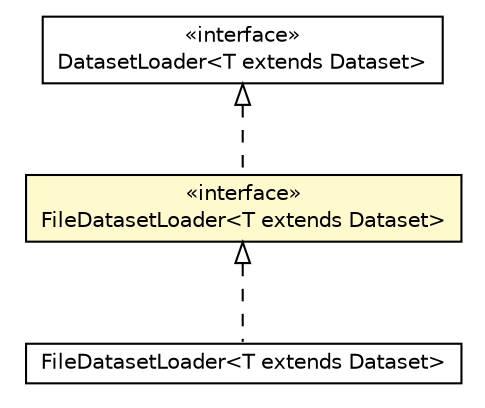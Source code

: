 #!/usr/local/bin/dot
#
# Class diagram 
# Generated by UMLGraph version 5.2 (http://www.umlgraph.org/)
#

digraph G {
	edge [fontname="Helvetica",fontsize=10,labelfontname="Helvetica",labelfontsize=10];
	node [fontname="Helvetica",fontsize=10,shape=plaintext];
	nodesep=0.25;
	ranksep=0.5;
	// it.unica.foresee.datasets.interfaces.FileDatasetLoader<T extends it.unica.foresee.datasets.interfaces.Dataset>
	c742 [label=<<table title="it.unica.foresee.datasets.interfaces.FileDatasetLoader" border="0" cellborder="1" cellspacing="0" cellpadding="2" port="p" bgcolor="lemonChiffon" href="./FileDatasetLoader.html">
		<tr><td><table border="0" cellspacing="0" cellpadding="1">
<tr><td align="center" balign="center"> &#171;interface&#187; </td></tr>
<tr><td align="center" balign="center"> FileDatasetLoader&lt;T extends Dataset&gt; </td></tr>
		</table></td></tr>
		</table>>, fontname="Helvetica", fontcolor="black", fontsize=10.0];
	// it.unica.foresee.datasets.interfaces.DatasetLoader<T extends it.unica.foresee.datasets.interfaces.Dataset>
	c743 [label=<<table title="it.unica.foresee.datasets.interfaces.DatasetLoader" border="0" cellborder="1" cellspacing="0" cellpadding="2" port="p" href="./DatasetLoader.html">
		<tr><td><table border="0" cellspacing="0" cellpadding="1">
<tr><td align="center" balign="center"> &#171;interface&#187; </td></tr>
<tr><td align="center" balign="center"> DatasetLoader&lt;T extends Dataset&gt; </td></tr>
		</table></td></tr>
		</table>>, fontname="Helvetica", fontcolor="black", fontsize=10.0];
	// it.unica.foresee.datasets.FileDatasetLoader<T extends it.unica.foresee.datasets.interfaces.Dataset>
	c750 [label=<<table title="it.unica.foresee.datasets.FileDatasetLoader" border="0" cellborder="1" cellspacing="0" cellpadding="2" port="p" href="../FileDatasetLoader.html">
		<tr><td><table border="0" cellspacing="0" cellpadding="1">
<tr><td align="center" balign="center"> FileDatasetLoader&lt;T extends Dataset&gt; </td></tr>
		</table></td></tr>
		</table>>, fontname="Helvetica", fontcolor="black", fontsize=10.0];
	//it.unica.foresee.datasets.interfaces.FileDatasetLoader<T extends it.unica.foresee.datasets.interfaces.Dataset> implements it.unica.foresee.datasets.interfaces.DatasetLoader<T extends it.unica.foresee.datasets.interfaces.Dataset>
	c743:p -> c742:p [dir=back,arrowtail=empty,style=dashed];
	//it.unica.foresee.datasets.FileDatasetLoader<T extends it.unica.foresee.datasets.interfaces.Dataset> implements it.unica.foresee.datasets.interfaces.FileDatasetLoader<T extends it.unica.foresee.datasets.interfaces.Dataset>
	c742:p -> c750:p [dir=back,arrowtail=empty,style=dashed];
}

